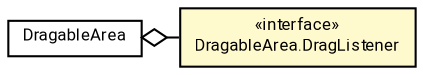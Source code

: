 #!/usr/local/bin/dot
#
# Class diagram 
# Generated by UMLGraph version R5_7_2-60-g0e99a6 (http://www.spinellis.gr/umlgraph/)
#

digraph G {
	graph [fontnames="svg"]
	edge [fontname="Roboto",fontsize=7,labelfontname="Roboto",labelfontsize=7,color="black"];
	node [fontname="Roboto",fontcolor="black",fontsize=8,shape=plaintext,margin=0,width=0,height=0];
	nodesep=0.15;
	ranksep=0.25;
	rankdir=LR;
	// de.lmu.ifi.dbs.elki.visualization.batikutil.DragableArea
	c3657259 [label=<<table title="de.lmu.ifi.dbs.elki.visualization.batikutil.DragableArea" border="0" cellborder="1" cellspacing="0" cellpadding="2" href="DragableArea.html" target="_parent">
		<tr><td><table border="0" cellspacing="0" cellpadding="1">
		<tr><td align="center" balign="center"> <font face="Roboto">DragableArea</font> </td></tr>
		</table></td></tr>
		</table>>, URL="DragableArea.html"];
	// de.lmu.ifi.dbs.elki.visualization.batikutil.DragableArea.DragListener
	c3657260 [label=<<table title="de.lmu.ifi.dbs.elki.visualization.batikutil.DragableArea.DragListener" border="0" cellborder="1" cellspacing="0" cellpadding="2" bgcolor="lemonChiffon" href="DragableArea.DragListener.html" target="_parent">
		<tr><td><table border="0" cellspacing="0" cellpadding="1">
		<tr><td align="center" balign="center"> &#171;interface&#187; </td></tr>
		<tr><td align="center" balign="center"> <font face="Roboto">DragableArea.DragListener</font> </td></tr>
		</table></td></tr>
		</table>>, URL="DragableArea.DragListener.html"];
	// de.lmu.ifi.dbs.elki.visualization.batikutil.DragableArea has de.lmu.ifi.dbs.elki.visualization.batikutil.DragableArea.DragListener
	c3657259 -> c3657260 [arrowhead=none,arrowtail=ediamond,dir=back,weight=4];
}

